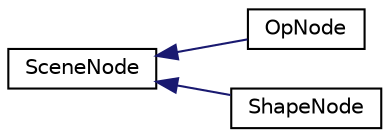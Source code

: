 digraph "Graphical Class Hierarchy"
{
  edge [fontname="Helvetica",fontsize="10",labelfontname="Helvetica",labelfontsize="10"];
  node [fontname="Helvetica",fontsize="10",shape=record];
  rankdir="LR";
  Node1 [label="SceneNode",height=0.2,width=0.4,color="black", fillcolor="white", style="filled",URL="$classSceneNode.html"];
  Node1 -> Node2 [dir="back",color="midnightblue",fontsize="10",style="solid",fontname="Helvetica"];
  Node2 [label="OpNode",height=0.2,width=0.4,color="black", fillcolor="white", style="filled",URL="$classOpNode.html"];
  Node1 -> Node3 [dir="back",color="midnightblue",fontsize="10",style="solid",fontname="Helvetica"];
  Node3 [label="ShapeNode",height=0.2,width=0.4,color="black", fillcolor="white", style="filled",URL="$classShapeNode.html"];
}
